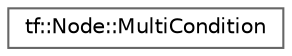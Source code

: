 digraph "类继承关系图"
{
 // LATEX_PDF_SIZE
  bgcolor="transparent";
  edge [fontname=Helvetica,fontsize=10,labelfontname=Helvetica,labelfontsize=10];
  node [fontname=Helvetica,fontsize=10,shape=box,height=0.2,width=0.4];
  rankdir="LR";
  Node0 [id="Node000000",label="tf::Node::MultiCondition",height=0.2,width=0.4,color="grey40", fillcolor="white", style="filled",URL="$structtf_1_1_node_1_1_multi_condition.html",tooltip=" "];
}
